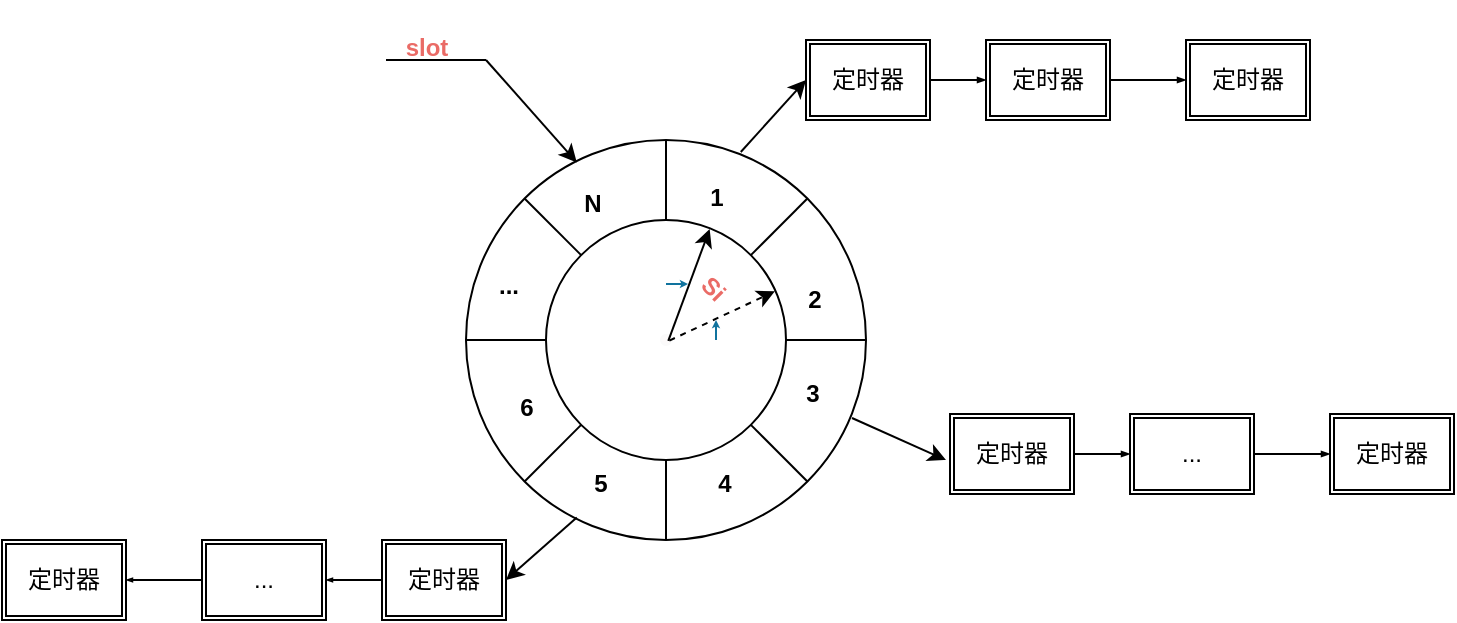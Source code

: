 <mxfile version="13.1.3">
    <diagram id="6hGFLwfOUW9BJ-s0fimq" name="Page-1">
        <mxGraphModel dx="179" dy="115" grid="1" gridSize="10" guides="1" tooltips="1" connect="1" arrows="1" fold="1" page="1" pageScale="1" pageWidth="827" pageHeight="1169" math="0" shadow="0">
            <root>
                <mxCell id="0"/>
                <mxCell id="1" parent="0"/>
                <mxCell id="2" value="" style="ellipse;whiteSpace=wrap;html=1;aspect=fixed;" vertex="1" parent="1">
                    <mxGeometry x="270" y="300" width="200" height="200" as="geometry"/>
                </mxCell>
                <mxCell id="3" value="" style="ellipse;whiteSpace=wrap;html=1;aspect=fixed;" vertex="1" parent="1">
                    <mxGeometry x="310" y="340" width="120" height="120" as="geometry"/>
                </mxCell>
                <mxCell id="4" value="" style="endArrow=none;html=1;exitX=1;exitY=0;exitDx=0;exitDy=0;entryX=1;entryY=0;entryDx=0;entryDy=0;" edge="1" parent="1" source="2" target="3">
                    <mxGeometry width="50" height="50" relative="1" as="geometry">
                        <mxPoint x="330" y="300" as="sourcePoint"/>
                        <mxPoint x="312" y="320" as="targetPoint"/>
                    </mxGeometry>
                </mxCell>
                <mxCell id="7" value="" style="endArrow=none;html=1;exitX=0.5;exitY=0;exitDx=0;exitDy=0;entryX=0.5;entryY=0;entryDx=0;entryDy=0;" edge="1" parent="1" source="2" target="3">
                    <mxGeometry width="50" height="50" relative="1" as="geometry">
                        <mxPoint x="304.86" y="303.54" as="sourcePoint"/>
                        <mxPoint x="295.14" y="314" as="targetPoint"/>
                    </mxGeometry>
                </mxCell>
                <mxCell id="8" value="" style="endArrow=none;html=1;exitX=1;exitY=0.5;exitDx=0;exitDy=0;entryX=1;entryY=0.5;entryDx=0;entryDy=0;" edge="1" parent="1" source="2" target="3">
                    <mxGeometry width="50" height="50" relative="1" as="geometry">
                        <mxPoint x="341.72" y="329.54" as="sourcePoint"/>
                        <mxPoint x="332" y="340" as="targetPoint"/>
                    </mxGeometry>
                </mxCell>
                <mxCell id="9" value="" style="endArrow=none;html=1;exitX=1;exitY=1;exitDx=0;exitDy=0;entryX=1;entryY=1;entryDx=0;entryDy=0;" edge="1" parent="1" source="2" target="3">
                    <mxGeometry width="50" height="50" relative="1" as="geometry">
                        <mxPoint x="324.0" y="346" as="sourcePoint"/>
                        <mxPoint x="310.0" y="346" as="targetPoint"/>
                    </mxGeometry>
                </mxCell>
                <mxCell id="10" value="" style="endArrow=none;html=1;exitX=0.5;exitY=1;exitDx=0;exitDy=0;entryX=0.5;entryY=1;entryDx=0;entryDy=0;" edge="1" parent="1" source="2" target="3">
                    <mxGeometry width="50" height="50" relative="1" as="geometry">
                        <mxPoint x="307.0" y="350" as="sourcePoint"/>
                        <mxPoint x="293.0" y="350" as="targetPoint"/>
                    </mxGeometry>
                </mxCell>
                <mxCell id="11" value="" style="endArrow=none;html=1;exitX=0;exitY=1;exitDx=0;exitDy=0;entryX=0;entryY=1;entryDx=0;entryDy=0;" edge="1" parent="1" source="2" target="3">
                    <mxGeometry width="50" height="50" relative="1" as="geometry">
                        <mxPoint x="284" y="354" as="sourcePoint"/>
                        <mxPoint x="284" y="340" as="targetPoint"/>
                    </mxGeometry>
                </mxCell>
                <mxCell id="12" value="" style="endArrow=none;html=1;exitX=0;exitY=0.5;exitDx=0;exitDy=0;entryX=0;entryY=0.5;entryDx=0;entryDy=0;" edge="1" parent="1" source="2" target="3">
                    <mxGeometry width="50" height="50" relative="1" as="geometry">
                        <mxPoint x="284" y="346" as="sourcePoint"/>
                        <mxPoint x="284" y="332" as="targetPoint"/>
                    </mxGeometry>
                </mxCell>
                <mxCell id="13" value="" style="endArrow=none;html=1;exitX=0;exitY=0;exitDx=0;exitDy=0;entryX=0;entryY=0;entryDx=0;entryDy=0;" edge="1" parent="1" source="2" target="3">
                    <mxGeometry width="50" height="50" relative="1" as="geometry">
                        <mxPoint x="280.0" y="314" as="sourcePoint"/>
                        <mxPoint x="294.0" y="314" as="targetPoint"/>
                    </mxGeometry>
                </mxCell>
                <mxCell id="32" value="" style="ellipse;whiteSpace=wrap;html=1;aspect=fixed;strokeWidth=1;fontSize=5;fillColor=#FCFAFA;strokeColor=#FAFAFA;fontColor=#ffffff;" vertex="1" parent="1">
                    <mxGeometry x="367.5" y="397.5" width="5" height="5" as="geometry"/>
                </mxCell>
                <mxCell id="38" value="" style="endArrow=classic;html=1;fontSize=5;entryX=0.954;entryY=0.297;entryDx=0;entryDy=0;entryPerimeter=0;exitX=0.843;exitY=0.557;exitDx=0;exitDy=0;exitPerimeter=0;dashed=1;" edge="1" parent="1" source="32" target="3">
                    <mxGeometry width="50" height="50" relative="1" as="geometry">
                        <mxPoint x="380.903" y="407.669" as="sourcePoint"/>
                        <mxPoint x="402.04" y="353.24" as="targetPoint"/>
                    </mxGeometry>
                </mxCell>
                <mxCell id="40" value="" style="endArrow=classic;html=1;fontSize=5;entryX=0.682;entryY=0.038;entryDx=0;entryDy=0;entryPerimeter=0;exitX=0.729;exitY=0.58;exitDx=0;exitDy=0;exitPerimeter=0;" edge="1" parent="1" source="32" target="3">
                    <mxGeometry width="50" height="50" relative="1" as="geometry">
                        <mxPoint x="367.495" y="388.485" as="sourcePoint"/>
                        <mxPoint x="419.06" y="360.0" as="targetPoint"/>
                    </mxGeometry>
                </mxCell>
                <mxCell id="45" value="" style="endArrow=classic;html=1;fontSize=5;jumpSize=2;startSize=1;endSize=1;fillColor=#b1ddf0;strokeColor=#10739e;" edge="1" parent="1">
                    <mxGeometry width="50" height="50" relative="1" as="geometry">
                        <mxPoint x="370" y="372" as="sourcePoint"/>
                        <mxPoint x="381" y="372" as="targetPoint"/>
                    </mxGeometry>
                </mxCell>
                <mxCell id="46" value="" style="endArrow=classic;html=1;fontSize=5;jumpSize=2;startSize=1;endSize=1;fillColor=#b1ddf0;strokeColor=#10739e;" edge="1" parent="1">
                    <mxGeometry width="50" height="50" relative="1" as="geometry">
                        <mxPoint x="395" y="400" as="sourcePoint"/>
                        <mxPoint x="395" y="390" as="targetPoint"/>
                        <Array as="points">
                            <mxPoint x="395" y="400"/>
                        </Array>
                    </mxGeometry>
                </mxCell>
                <mxCell id="47" value="" style="endArrow=classic;html=1;fontSize=5;" edge="1" parent="1">
                    <mxGeometry width="50" height="50" relative="1" as="geometry">
                        <mxPoint x="402" y="388" as="sourcePoint"/>
                        <mxPoint x="402" y="388" as="targetPoint"/>
                    </mxGeometry>
                </mxCell>
                <mxCell id="49" value="&lt;font style=&quot;font-size: 12px&quot; color=&quot;#ea6b66&quot;&gt;Si&lt;/font&gt;" style="text;strokeColor=none;fillColor=none;html=1;fontSize=24;fontStyle=1;verticalAlign=middle;align=center;dashed=1;rotation=45;" vertex="1" parent="1">
                    <mxGeometry x="394.09" y="364.41" width="3" height="14" as="geometry"/>
                </mxCell>
                <mxCell id="50" value="" style="endArrow=classic;html=1;fontSize=5;entryX=0.277;entryY=0.056;entryDx=0;entryDy=0;entryPerimeter=0;" edge="1" parent="1" target="2">
                    <mxGeometry width="50" height="50" relative="1" as="geometry">
                        <mxPoint x="280" y="260" as="sourcePoint"/>
                        <mxPoint x="350" y="370" as="targetPoint"/>
                    </mxGeometry>
                </mxCell>
                <mxCell id="51" value="" style="endArrow=none;html=1;fontSize=5;" edge="1" parent="1">
                    <mxGeometry width="50" height="50" relative="1" as="geometry">
                        <mxPoint x="230" y="260" as="sourcePoint"/>
                        <mxPoint x="280" y="260" as="targetPoint"/>
                    </mxGeometry>
                </mxCell>
                <mxCell id="53" value="&lt;font style=&quot;font-size: 12px&quot; color=&quot;#ea6b66&quot;&gt;slot&lt;/font&gt;" style="text;strokeColor=none;fillColor=none;html=1;fontSize=24;fontStyle=1;verticalAlign=middle;align=center;dashed=1;" vertex="1" parent="1">
                    <mxGeometry x="200" y="230" width="100" height="40" as="geometry"/>
                </mxCell>
                <mxCell id="54" value="&lt;font style=&quot;font-size: 12px&quot;&gt;1&lt;/font&gt;" style="text;strokeColor=none;fillColor=none;html=1;fontSize=24;fontStyle=1;verticalAlign=middle;align=center;dashed=1;" vertex="1" parent="1">
                    <mxGeometry x="375" y="320" width="40" height="10" as="geometry"/>
                </mxCell>
                <mxCell id="57" value="&lt;span style=&quot;font-size: 12px&quot;&gt;2&lt;/span&gt;" style="text;strokeColor=none;fillColor=none;html=1;fontSize=24;fontStyle=1;verticalAlign=middle;align=center;dashed=1;" vertex="1" parent="1">
                    <mxGeometry x="424" y="371" width="40" height="10" as="geometry"/>
                </mxCell>
                <mxCell id="62" value="&lt;span style=&quot;font-size: 12px&quot;&gt;3&lt;/span&gt;" style="text;strokeColor=none;fillColor=none;html=1;fontSize=24;fontStyle=1;verticalAlign=middle;align=center;dashed=1;" vertex="1" parent="1">
                    <mxGeometry x="423" y="415" width="40" height="15" as="geometry"/>
                </mxCell>
                <mxCell id="66" value="&lt;span style=&quot;font-size: 12px&quot;&gt;...&lt;/span&gt;" style="text;strokeColor=none;fillColor=none;html=1;fontSize=24;fontStyle=1;verticalAlign=middle;align=center;dashed=1;" vertex="1" parent="1">
                    <mxGeometry x="271" y="361" width="40" height="15" as="geometry"/>
                </mxCell>
                <mxCell id="67" value="&lt;span style=&quot;font-size: 12px&quot;&gt;6&lt;/span&gt;" style="text;strokeColor=none;fillColor=none;html=1;fontSize=24;fontStyle=1;verticalAlign=middle;align=center;dashed=1;" vertex="1" parent="1">
                    <mxGeometry x="280" y="422" width="40" height="15" as="geometry"/>
                </mxCell>
                <mxCell id="68" value="&lt;span style=&quot;font-size: 12px&quot;&gt;5&lt;/span&gt;" style="text;strokeColor=none;fillColor=none;html=1;fontSize=24;fontStyle=1;verticalAlign=middle;align=center;dashed=1;" vertex="1" parent="1">
                    <mxGeometry x="317" y="460" width="40" height="15" as="geometry"/>
                </mxCell>
                <mxCell id="69" value="&lt;span style=&quot;font-size: 12px&quot;&gt;4&lt;/span&gt;" style="text;strokeColor=none;fillColor=none;html=1;fontSize=24;fontStyle=1;verticalAlign=middle;align=center;dashed=1;" vertex="1" parent="1">
                    <mxGeometry x="379" y="460" width="40" height="15" as="geometry"/>
                </mxCell>
                <mxCell id="71" value="&lt;span style=&quot;font-size: 12px&quot;&gt;N&lt;/span&gt;" style="text;strokeColor=none;fillColor=none;html=1;fontSize=24;fontStyle=1;verticalAlign=middle;align=center;dashed=1;" vertex="1" parent="1">
                    <mxGeometry x="313" y="320" width="40" height="15" as="geometry"/>
                </mxCell>
                <mxCell id="73" value="" style="endArrow=classic;html=1;fontSize=5;exitX=0.687;exitY=0.03;exitDx=0;exitDy=0;exitPerimeter=0;entryX=0;entryY=0.5;entryDx=0;entryDy=0;" edge="1" parent="1" source="2" target="74">
                    <mxGeometry width="50" height="50" relative="1" as="geometry">
                        <mxPoint x="407" y="300" as="sourcePoint"/>
                        <mxPoint x="442" y="260" as="targetPoint"/>
                    </mxGeometry>
                </mxCell>
                <mxCell id="76" value="" style="edgeStyle=orthogonalEdgeStyle;rounded=0;jumpSize=2;orthogonalLoop=1;jettySize=auto;html=1;startSize=2;endArrow=blockThin;endFill=1;endSize=2;fontSize=5;" edge="1" parent="1" source="74" target="75">
                    <mxGeometry relative="1" as="geometry"/>
                </mxCell>
                <mxCell id="74" value="定时器" style="shape=ext;double=1;rounded=0;whiteSpace=wrap;html=1;" vertex="1" parent="1">
                    <mxGeometry x="440" y="250" width="62" height="40" as="geometry"/>
                </mxCell>
                <mxCell id="78" value="" style="edgeStyle=orthogonalEdgeStyle;rounded=0;jumpSize=2;orthogonalLoop=1;jettySize=auto;html=1;startSize=2;endArrow=blockThin;endFill=1;endSize=2;fontSize=5;" edge="1" parent="1" source="75" target="77">
                    <mxGeometry relative="1" as="geometry"/>
                </mxCell>
                <mxCell id="75" value="&lt;span&gt;定时器&lt;/span&gt;" style="shape=ext;double=1;rounded=0;whiteSpace=wrap;html=1;" vertex="1" parent="1">
                    <mxGeometry x="530" y="250" width="62" height="40" as="geometry"/>
                </mxCell>
                <mxCell id="77" value="&lt;span&gt;定时器&lt;/span&gt;" style="shape=ext;double=1;rounded=0;whiteSpace=wrap;html=1;" vertex="1" parent="1">
                    <mxGeometry x="630" y="250" width="62" height="40" as="geometry"/>
                </mxCell>
                <mxCell id="80" value="" style="endArrow=classic;html=1;fontSize=5;" edge="1" parent="1">
                    <mxGeometry width="50" height="50" relative="1" as="geometry">
                        <mxPoint x="463" y="439" as="sourcePoint"/>
                        <mxPoint x="510" y="460" as="targetPoint"/>
                    </mxGeometry>
                </mxCell>
                <mxCell id="87" value="" style="edgeStyle=orthogonalEdgeStyle;rounded=0;jumpSize=2;orthogonalLoop=1;jettySize=auto;html=1;startSize=2;endArrow=blockThin;endFill=1;endSize=2;fontSize=5;" edge="1" parent="1" source="88" target="90">
                    <mxGeometry relative="1" as="geometry"/>
                </mxCell>
                <mxCell id="88" value="定时器" style="shape=ext;double=1;rounded=0;whiteSpace=wrap;html=1;" vertex="1" parent="1">
                    <mxGeometry x="512" y="437" width="62" height="40" as="geometry"/>
                </mxCell>
                <mxCell id="89" value="" style="edgeStyle=orthogonalEdgeStyle;rounded=0;jumpSize=2;orthogonalLoop=1;jettySize=auto;html=1;startSize=2;endArrow=blockThin;endFill=1;endSize=2;fontSize=5;" edge="1" parent="1" source="90" target="91">
                    <mxGeometry relative="1" as="geometry"/>
                </mxCell>
                <mxCell id="90" value="&lt;span&gt;...&lt;/span&gt;" style="shape=ext;double=1;rounded=0;whiteSpace=wrap;html=1;" vertex="1" parent="1">
                    <mxGeometry x="602" y="437" width="62" height="40" as="geometry"/>
                </mxCell>
                <mxCell id="91" value="&lt;span&gt;定时器&lt;/span&gt;" style="shape=ext;double=1;rounded=0;whiteSpace=wrap;html=1;" vertex="1" parent="1">
                    <mxGeometry x="702" y="437" width="62" height="40" as="geometry"/>
                </mxCell>
                <mxCell id="93" value="" style="endArrow=classic;html=1;fontSize=5;exitX=0.277;exitY=0.944;exitDx=0;exitDy=0;exitPerimeter=0;" edge="1" parent="1" source="2">
                    <mxGeometry width="50" height="50" relative="1" as="geometry">
                        <mxPoint x="320.5" y="490" as="sourcePoint"/>
                        <mxPoint x="290" y="520" as="targetPoint"/>
                    </mxGeometry>
                </mxCell>
                <mxCell id="104" value="定时器" style="shape=ext;double=1;rounded=0;whiteSpace=wrap;html=1;" vertex="1" parent="1">
                    <mxGeometry x="38" y="500" width="62" height="40" as="geometry"/>
                </mxCell>
                <mxCell id="111" value="" style="edgeStyle=orthogonalEdgeStyle;rounded=0;jumpSize=2;orthogonalLoop=1;jettySize=auto;html=1;startSize=1;endArrow=blockThin;endFill=1;endSize=1;fontSize=5;" edge="1" parent="1" source="106" target="104">
                    <mxGeometry relative="1" as="geometry"/>
                </mxCell>
                <mxCell id="106" value="&lt;div&gt;&lt;span&gt;...&lt;/span&gt;&lt;/div&gt;" style="shape=ext;double=1;rounded=0;whiteSpace=wrap;html=1;align=center;" vertex="1" parent="1">
                    <mxGeometry x="138" y="500" width="62" height="40" as="geometry"/>
                </mxCell>
                <mxCell id="110" value="" style="edgeStyle=orthogonalEdgeStyle;rounded=0;jumpSize=2;orthogonalLoop=1;jettySize=auto;html=1;startSize=1;endArrow=blockThin;endFill=1;endSize=1;fontSize=5;" edge="1" parent="1" source="107" target="106">
                    <mxGeometry relative="1" as="geometry"/>
                </mxCell>
                <mxCell id="107" value="&lt;span&gt;定时器&lt;/span&gt;" style="shape=ext;double=1;rounded=0;whiteSpace=wrap;html=1;" vertex="1" parent="1">
                    <mxGeometry x="228" y="500" width="62" height="40" as="geometry"/>
                </mxCell>
            </root>
        </mxGraphModel>
    </diagram>
</mxfile>
